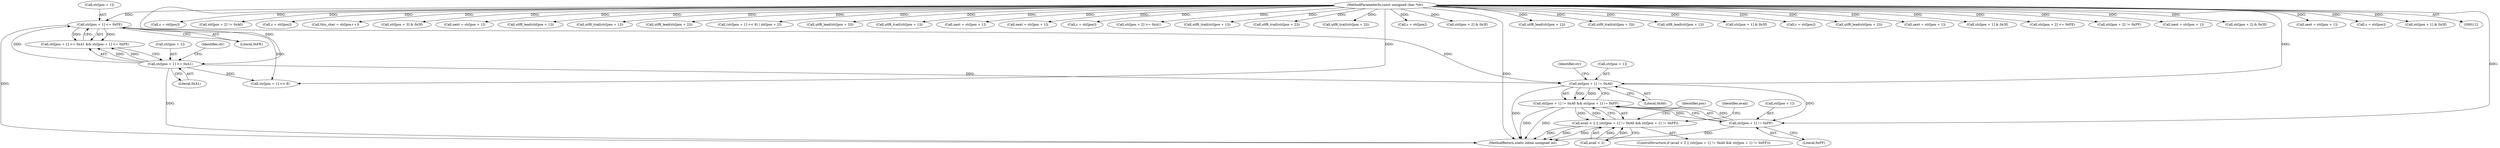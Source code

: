 digraph "0_php-src_0da8b8b801f9276359262f1ef8274c7812d3dfda?w=1_3@pointer" {
"1001004" [label="(Call,str[pos + 1] != 0xA0)"];
"1000974" [label="(Call,str[pos + 1] <= 0xFE)"];
"1000967" [label="(Call,str[pos + 1] >= 0xA1)"];
"1000114" [label="(MethodParameterIn,const unsigned char *str)"];
"1001003" [label="(Call,str[pos + 1] != 0xA0 && str[pos + 1] != 0xFF)"];
"1000999" [label="(Call,avail < 2 || (str[pos + 1] != 0xA0 && str[pos + 1] != 0xFF))"];
"1001011" [label="(Call,str[pos + 1] != 0xFF)"];
"1001013" [label="(Identifier,str)"];
"1001005" [label="(Call,str[pos + 1])"];
"1000497" [label="(Call,c = str[pos])"];
"1001028" [label="(Call,str[pos + 2] != 0xA0)"];
"1000571" [label="(Call,c = str[pos])"];
"1001096" [label="(Call,this_char = str[pos++])"];
"1000466" [label="(Call,str[pos + 3] & 0x3f)"];
"1000967" [label="(Call,str[pos + 1] >= 0xA1)"];
"1001019" [label="(Identifier,pos)"];
"1000973" [label="(Literal,0xA1)"];
"1000968" [label="(Call,str[pos + 1])"];
"1000681" [label="(Call,next = str[pos + 1])"];
"1000395" [label="(Call,utf8_lead(str[pos + 1]))"];
"1000368" [label="(Call,utf8_trail(str[pos + 1]))"];
"1000410" [label="(Call,utf8_lead(str[pos + 2]))"];
"1001057" [label="(Call,(str[pos + 1] << 8) | str[pos + 2])"];
"1000114" [label="(MethodParameterIn,const unsigned char *str)"];
"1000425" [label="(Call,utf8_lead(str[pos + 3]))"];
"1001025" [label="(Identifier,avail)"];
"1001004" [label="(Call,str[pos + 1] != 0xA0)"];
"1001012" [label="(Call,str[pos + 1])"];
"1000974" [label="(Call,str[pos + 1] <= 0xFE)"];
"1000253" [label="(Call,utf8_trail(str[pos + 1]))"];
"1000980" [label="(Literal,0xFE)"];
"1000966" [label="(Call,str[pos + 1] >= 0xA1 && str[pos + 1] <= 0xFE)"];
"1000766" [label="(Call,next = str[pos + 1])"];
"1000999" [label="(Call,avail < 2 || (str[pos + 1] != 0xA0 && str[pos + 1] != 0xFF))"];
"1000520" [label="(Call,next = str[pos + 1])"];
"1001010" [label="(Literal,0xA0)"];
"1000829" [label="(Call,c = str[pos])"];
"1000975" [label="(Call,str[pos + 1])"];
"1000983" [label="(Call,str[pos + 2] >= 0xA1)"];
"1000190" [label="(Call,utf8_trail(str[pos + 1]))"];
"1000376" [label="(Call,utf8_trail(str[pos + 2]))"];
"1000260" [label="(Call,utf8_trail(str[pos + 2]))"];
"1000150" [label="(Call,c = str[pos])"];
"1000318" [label="(Call,str[pos + 2] & 0x3f)"];
"1001109" [label="(MethodReturn,static inline unsigned int)"];
"1000272" [label="(Call,utf8_lead(str[pos + 1]))"];
"1000383" [label="(Call,utf8_trail(str[pos + 3]))"];
"1000200" [label="(Call,utf8_lead(str[pos + 1]))"];
"1000216" [label="(Call,str[pos + 1] & 0x3f)"];
"1000735" [label="(Call,c = str[pos])"];
"1000998" [label="(ControlStructure,if (avail < 2 || (str[pos + 1] != 0xA0 && str[pos + 1] != 0xFF)))"];
"1001000" [label="(Call,avail < 2)"];
"1000287" [label="(Call,utf8_lead(str[pos + 2]))"];
"1000852" [label="(Call,next = str[pos + 1])"];
"1001011" [label="(Call,str[pos + 1] != 0xFF)"];
"1000310" [label="(Call,str[pos + 1] & 0x3f)"];
"1000990" [label="(Call,str[pos + 2] <= 0xFE)"];
"1001035" [label="(Call,str[pos + 2] != 0xFF)"];
"1001003" [label="(Call,str[pos + 1] != 0xA0 && str[pos + 1] != 0xFF)"];
"1000594" [label="(Call,next = str[pos + 1])"];
"1001017" [label="(Literal,0xFF)"];
"1000458" [label="(Call,str[pos + 2] & 0x3f)"];
"1001058" [label="(Call,str[pos + 1] << 8)"];
"1000907" [label="(Call,next = str[pos + 1])"];
"1000976" [label="(Identifier,str)"];
"1000658" [label="(Call,c = str[pos])"];
"1000448" [label="(Call,str[pos + 1] & 0x3f)"];
"1001004" -> "1001003"  [label="AST: "];
"1001004" -> "1001010"  [label="CFG: "];
"1001005" -> "1001004"  [label="AST: "];
"1001010" -> "1001004"  [label="AST: "];
"1001013" -> "1001004"  [label="CFG: "];
"1001003" -> "1001004"  [label="CFG: "];
"1001004" -> "1001109"  [label="DDG: "];
"1001004" -> "1001003"  [label="DDG: "];
"1001004" -> "1001003"  [label="DDG: "];
"1000974" -> "1001004"  [label="DDG: "];
"1000967" -> "1001004"  [label="DDG: "];
"1000114" -> "1001004"  [label="DDG: "];
"1001004" -> "1001011"  [label="DDG: "];
"1000974" -> "1000966"  [label="AST: "];
"1000974" -> "1000980"  [label="CFG: "];
"1000975" -> "1000974"  [label="AST: "];
"1000980" -> "1000974"  [label="AST: "];
"1000966" -> "1000974"  [label="CFG: "];
"1000974" -> "1001109"  [label="DDG: "];
"1000974" -> "1000966"  [label="DDG: "];
"1000974" -> "1000966"  [label="DDG: "];
"1000967" -> "1000974"  [label="DDG: "];
"1000114" -> "1000974"  [label="DDG: "];
"1000974" -> "1001058"  [label="DDG: "];
"1000967" -> "1000966"  [label="AST: "];
"1000967" -> "1000973"  [label="CFG: "];
"1000968" -> "1000967"  [label="AST: "];
"1000973" -> "1000967"  [label="AST: "];
"1000976" -> "1000967"  [label="CFG: "];
"1000966" -> "1000967"  [label="CFG: "];
"1000967" -> "1001109"  [label="DDG: "];
"1000967" -> "1000966"  [label="DDG: "];
"1000967" -> "1000966"  [label="DDG: "];
"1000114" -> "1000967"  [label="DDG: "];
"1000967" -> "1001058"  [label="DDG: "];
"1000114" -> "1000112"  [label="AST: "];
"1000114" -> "1001109"  [label="DDG: "];
"1000114" -> "1000150"  [label="DDG: "];
"1000114" -> "1000190"  [label="DDG: "];
"1000114" -> "1000200"  [label="DDG: "];
"1000114" -> "1000216"  [label="DDG: "];
"1000114" -> "1000253"  [label="DDG: "];
"1000114" -> "1000260"  [label="DDG: "];
"1000114" -> "1000272"  [label="DDG: "];
"1000114" -> "1000287"  [label="DDG: "];
"1000114" -> "1000310"  [label="DDG: "];
"1000114" -> "1000318"  [label="DDG: "];
"1000114" -> "1000368"  [label="DDG: "];
"1000114" -> "1000376"  [label="DDG: "];
"1000114" -> "1000383"  [label="DDG: "];
"1000114" -> "1000395"  [label="DDG: "];
"1000114" -> "1000410"  [label="DDG: "];
"1000114" -> "1000425"  [label="DDG: "];
"1000114" -> "1000448"  [label="DDG: "];
"1000114" -> "1000458"  [label="DDG: "];
"1000114" -> "1000466"  [label="DDG: "];
"1000114" -> "1000497"  [label="DDG: "];
"1000114" -> "1000520"  [label="DDG: "];
"1000114" -> "1000571"  [label="DDG: "];
"1000114" -> "1000594"  [label="DDG: "];
"1000114" -> "1000658"  [label="DDG: "];
"1000114" -> "1000681"  [label="DDG: "];
"1000114" -> "1000735"  [label="DDG: "];
"1000114" -> "1000766"  [label="DDG: "];
"1000114" -> "1000829"  [label="DDG: "];
"1000114" -> "1000852"  [label="DDG: "];
"1000114" -> "1000907"  [label="DDG: "];
"1000114" -> "1000983"  [label="DDG: "];
"1000114" -> "1000990"  [label="DDG: "];
"1000114" -> "1001011"  [label="DDG: "];
"1000114" -> "1001028"  [label="DDG: "];
"1000114" -> "1001035"  [label="DDG: "];
"1000114" -> "1001058"  [label="DDG: "];
"1000114" -> "1001057"  [label="DDG: "];
"1000114" -> "1001096"  [label="DDG: "];
"1001003" -> "1000999"  [label="AST: "];
"1001003" -> "1001011"  [label="CFG: "];
"1001011" -> "1001003"  [label="AST: "];
"1000999" -> "1001003"  [label="CFG: "];
"1001003" -> "1001109"  [label="DDG: "];
"1001003" -> "1001109"  [label="DDG: "];
"1001003" -> "1000999"  [label="DDG: "];
"1001003" -> "1000999"  [label="DDG: "];
"1001011" -> "1001003"  [label="DDG: "];
"1001011" -> "1001003"  [label="DDG: "];
"1000999" -> "1000998"  [label="AST: "];
"1000999" -> "1001000"  [label="CFG: "];
"1001000" -> "1000999"  [label="AST: "];
"1001019" -> "1000999"  [label="CFG: "];
"1001025" -> "1000999"  [label="CFG: "];
"1000999" -> "1001109"  [label="DDG: "];
"1000999" -> "1001109"  [label="DDG: "];
"1000999" -> "1001109"  [label="DDG: "];
"1001000" -> "1000999"  [label="DDG: "];
"1001000" -> "1000999"  [label="DDG: "];
"1001011" -> "1001017"  [label="CFG: "];
"1001012" -> "1001011"  [label="AST: "];
"1001017" -> "1001011"  [label="AST: "];
"1001011" -> "1001109"  [label="DDG: "];
}
